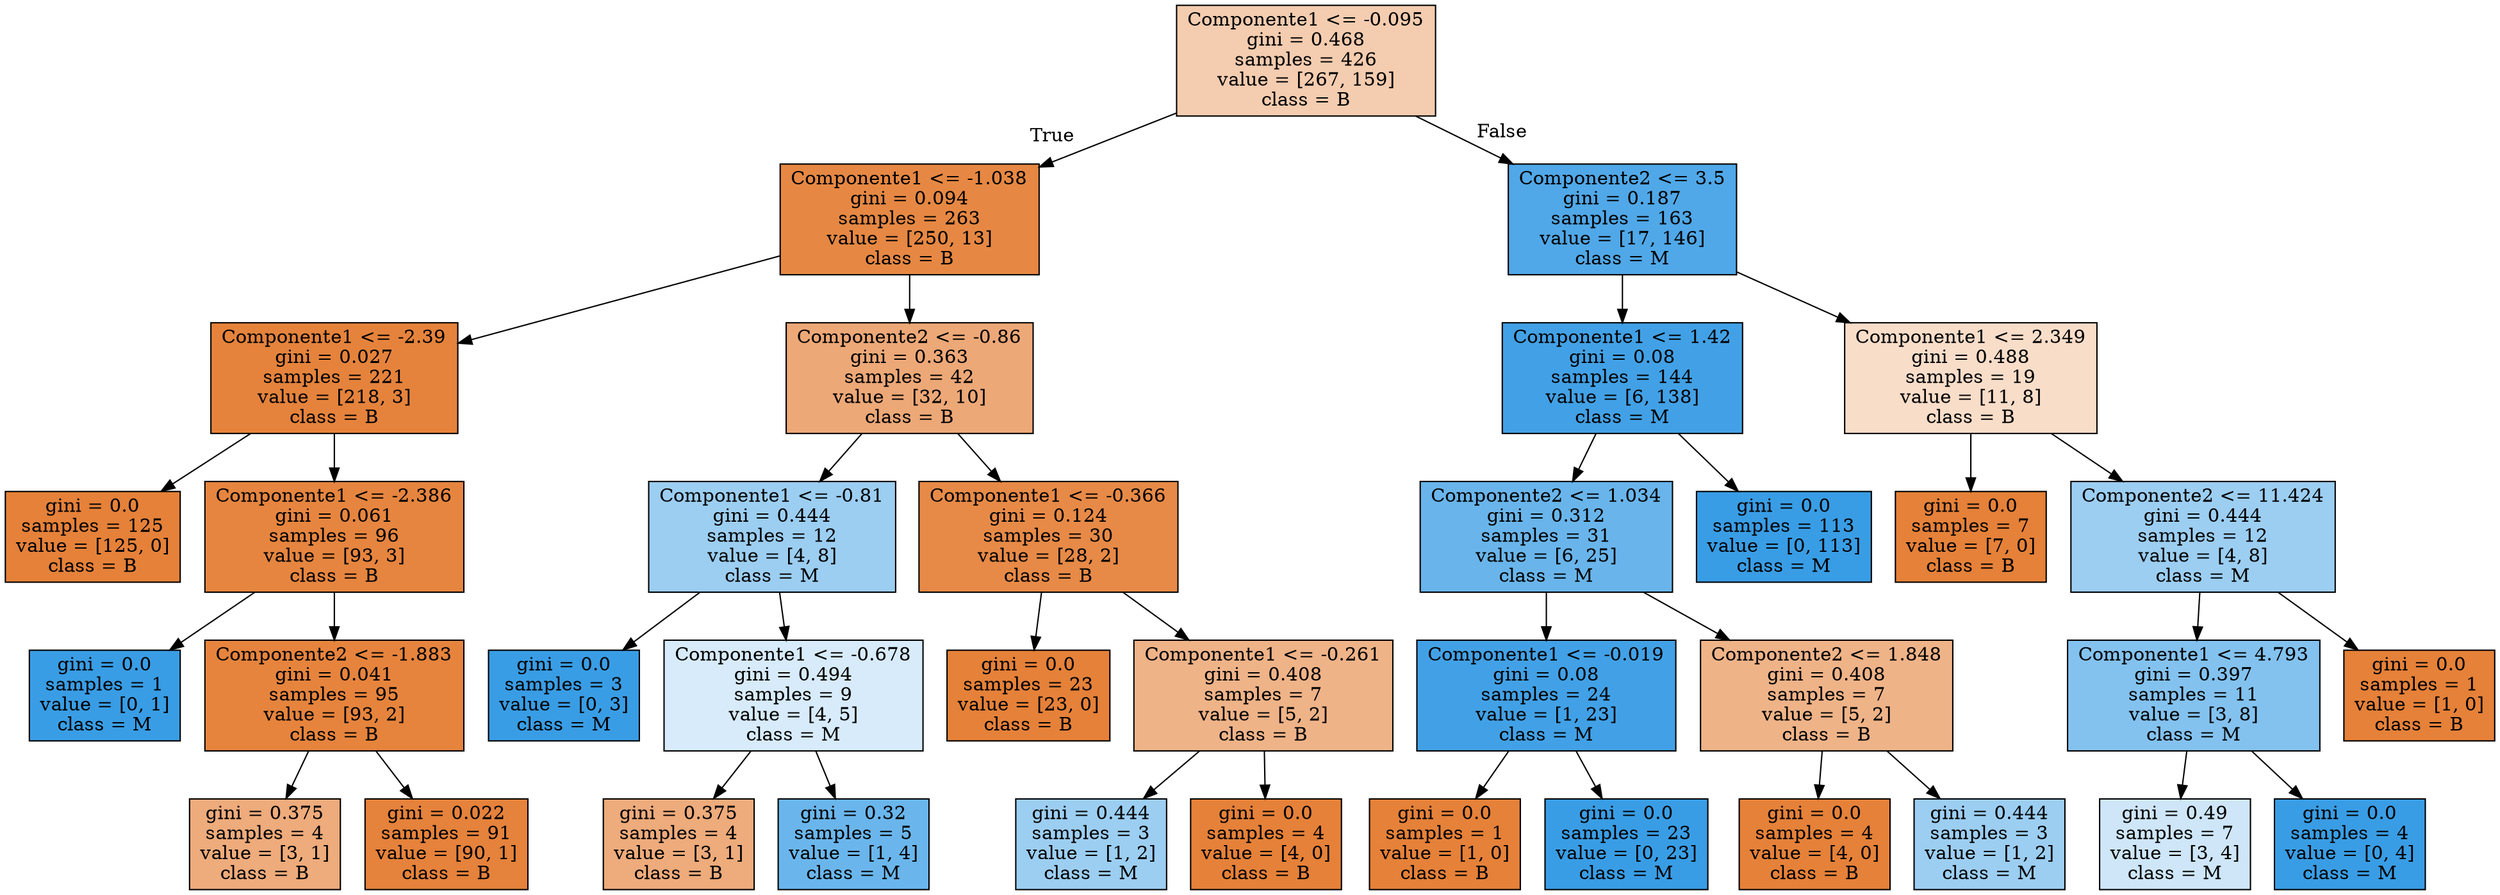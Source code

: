digraph Tree {
node [shape=box, style="filled", color="black"] ;
0 [label="Componente1 <= -0.095\ngini = 0.468\nsamples = 426\nvalue = [267, 159]\nclass = B", fillcolor="#f4ccaf"] ;
1 [label="Componente1 <= -1.038\ngini = 0.094\nsamples = 263\nvalue = [250, 13]\nclass = B", fillcolor="#e68843"] ;
0 -> 1 [labeldistance=2.5, labelangle=45, headlabel="True"] ;
2 [label="Componente1 <= -2.39\ngini = 0.027\nsamples = 221\nvalue = [218, 3]\nclass = B", fillcolor="#e5833c"] ;
1 -> 2 ;
3 [label="gini = 0.0\nsamples = 125\nvalue = [125, 0]\nclass = B", fillcolor="#e58139"] ;
2 -> 3 ;
4 [label="Componente1 <= -2.386\ngini = 0.061\nsamples = 96\nvalue = [93, 3]\nclass = B", fillcolor="#e6853f"] ;
2 -> 4 ;
5 [label="gini = 0.0\nsamples = 1\nvalue = [0, 1]\nclass = M", fillcolor="#399de5"] ;
4 -> 5 ;
6 [label="Componente2 <= -1.883\ngini = 0.041\nsamples = 95\nvalue = [93, 2]\nclass = B", fillcolor="#e6843d"] ;
4 -> 6 ;
7 [label="gini = 0.375\nsamples = 4\nvalue = [3, 1]\nclass = B", fillcolor="#eeab7b"] ;
6 -> 7 ;
8 [label="gini = 0.022\nsamples = 91\nvalue = [90, 1]\nclass = B", fillcolor="#e5823b"] ;
6 -> 8 ;
9 [label="Componente2 <= -0.86\ngini = 0.363\nsamples = 42\nvalue = [32, 10]\nclass = B", fillcolor="#eda877"] ;
1 -> 9 ;
10 [label="Componente1 <= -0.81\ngini = 0.444\nsamples = 12\nvalue = [4, 8]\nclass = M", fillcolor="#9ccef2"] ;
9 -> 10 ;
11 [label="gini = 0.0\nsamples = 3\nvalue = [0, 3]\nclass = M", fillcolor="#399de5"] ;
10 -> 11 ;
12 [label="Componente1 <= -0.678\ngini = 0.494\nsamples = 9\nvalue = [4, 5]\nclass = M", fillcolor="#d7ebfa"] ;
10 -> 12 ;
13 [label="gini = 0.375\nsamples = 4\nvalue = [3, 1]\nclass = B", fillcolor="#eeab7b"] ;
12 -> 13 ;
14 [label="gini = 0.32\nsamples = 5\nvalue = [1, 4]\nclass = M", fillcolor="#6ab6ec"] ;
12 -> 14 ;
15 [label="Componente1 <= -0.366\ngini = 0.124\nsamples = 30\nvalue = [28, 2]\nclass = B", fillcolor="#e78a47"] ;
9 -> 15 ;
16 [label="gini = 0.0\nsamples = 23\nvalue = [23, 0]\nclass = B", fillcolor="#e58139"] ;
15 -> 16 ;
17 [label="Componente1 <= -0.261\ngini = 0.408\nsamples = 7\nvalue = [5, 2]\nclass = B", fillcolor="#efb388"] ;
15 -> 17 ;
18 [label="gini = 0.444\nsamples = 3\nvalue = [1, 2]\nclass = M", fillcolor="#9ccef2"] ;
17 -> 18 ;
19 [label="gini = 0.0\nsamples = 4\nvalue = [4, 0]\nclass = B", fillcolor="#e58139"] ;
17 -> 19 ;
20 [label="Componente2 <= 3.5\ngini = 0.187\nsamples = 163\nvalue = [17, 146]\nclass = M", fillcolor="#50a8e8"] ;
0 -> 20 [labeldistance=2.5, labelangle=-45, headlabel="False"] ;
21 [label="Componente1 <= 1.42\ngini = 0.08\nsamples = 144\nvalue = [6, 138]\nclass = M", fillcolor="#42a1e6"] ;
20 -> 21 ;
22 [label="Componente2 <= 1.034\ngini = 0.312\nsamples = 31\nvalue = [6, 25]\nclass = M", fillcolor="#69b5eb"] ;
21 -> 22 ;
23 [label="Componente1 <= -0.019\ngini = 0.08\nsamples = 24\nvalue = [1, 23]\nclass = M", fillcolor="#42a1e6"] ;
22 -> 23 ;
24 [label="gini = 0.0\nsamples = 1\nvalue = [1, 0]\nclass = B", fillcolor="#e58139"] ;
23 -> 24 ;
25 [label="gini = 0.0\nsamples = 23\nvalue = [0, 23]\nclass = M", fillcolor="#399de5"] ;
23 -> 25 ;
26 [label="Componente2 <= 1.848\ngini = 0.408\nsamples = 7\nvalue = [5, 2]\nclass = B", fillcolor="#efb388"] ;
22 -> 26 ;
27 [label="gini = 0.0\nsamples = 4\nvalue = [4, 0]\nclass = B", fillcolor="#e58139"] ;
26 -> 27 ;
28 [label="gini = 0.444\nsamples = 3\nvalue = [1, 2]\nclass = M", fillcolor="#9ccef2"] ;
26 -> 28 ;
29 [label="gini = 0.0\nsamples = 113\nvalue = [0, 113]\nclass = M", fillcolor="#399de5"] ;
21 -> 29 ;
30 [label="Componente1 <= 2.349\ngini = 0.488\nsamples = 19\nvalue = [11, 8]\nclass = B", fillcolor="#f8ddc9"] ;
20 -> 30 ;
31 [label="gini = 0.0\nsamples = 7\nvalue = [7, 0]\nclass = B", fillcolor="#e58139"] ;
30 -> 31 ;
32 [label="Componente2 <= 11.424\ngini = 0.444\nsamples = 12\nvalue = [4, 8]\nclass = M", fillcolor="#9ccef2"] ;
30 -> 32 ;
33 [label="Componente1 <= 4.793\ngini = 0.397\nsamples = 11\nvalue = [3, 8]\nclass = M", fillcolor="#83c2ef"] ;
32 -> 33 ;
34 [label="gini = 0.49\nsamples = 7\nvalue = [3, 4]\nclass = M", fillcolor="#cee6f8"] ;
33 -> 34 ;
35 [label="gini = 0.0\nsamples = 4\nvalue = [0, 4]\nclass = M", fillcolor="#399de5"] ;
33 -> 35 ;
36 [label="gini = 0.0\nsamples = 1\nvalue = [1, 0]\nclass = B", fillcolor="#e58139"] ;
32 -> 36 ;
}